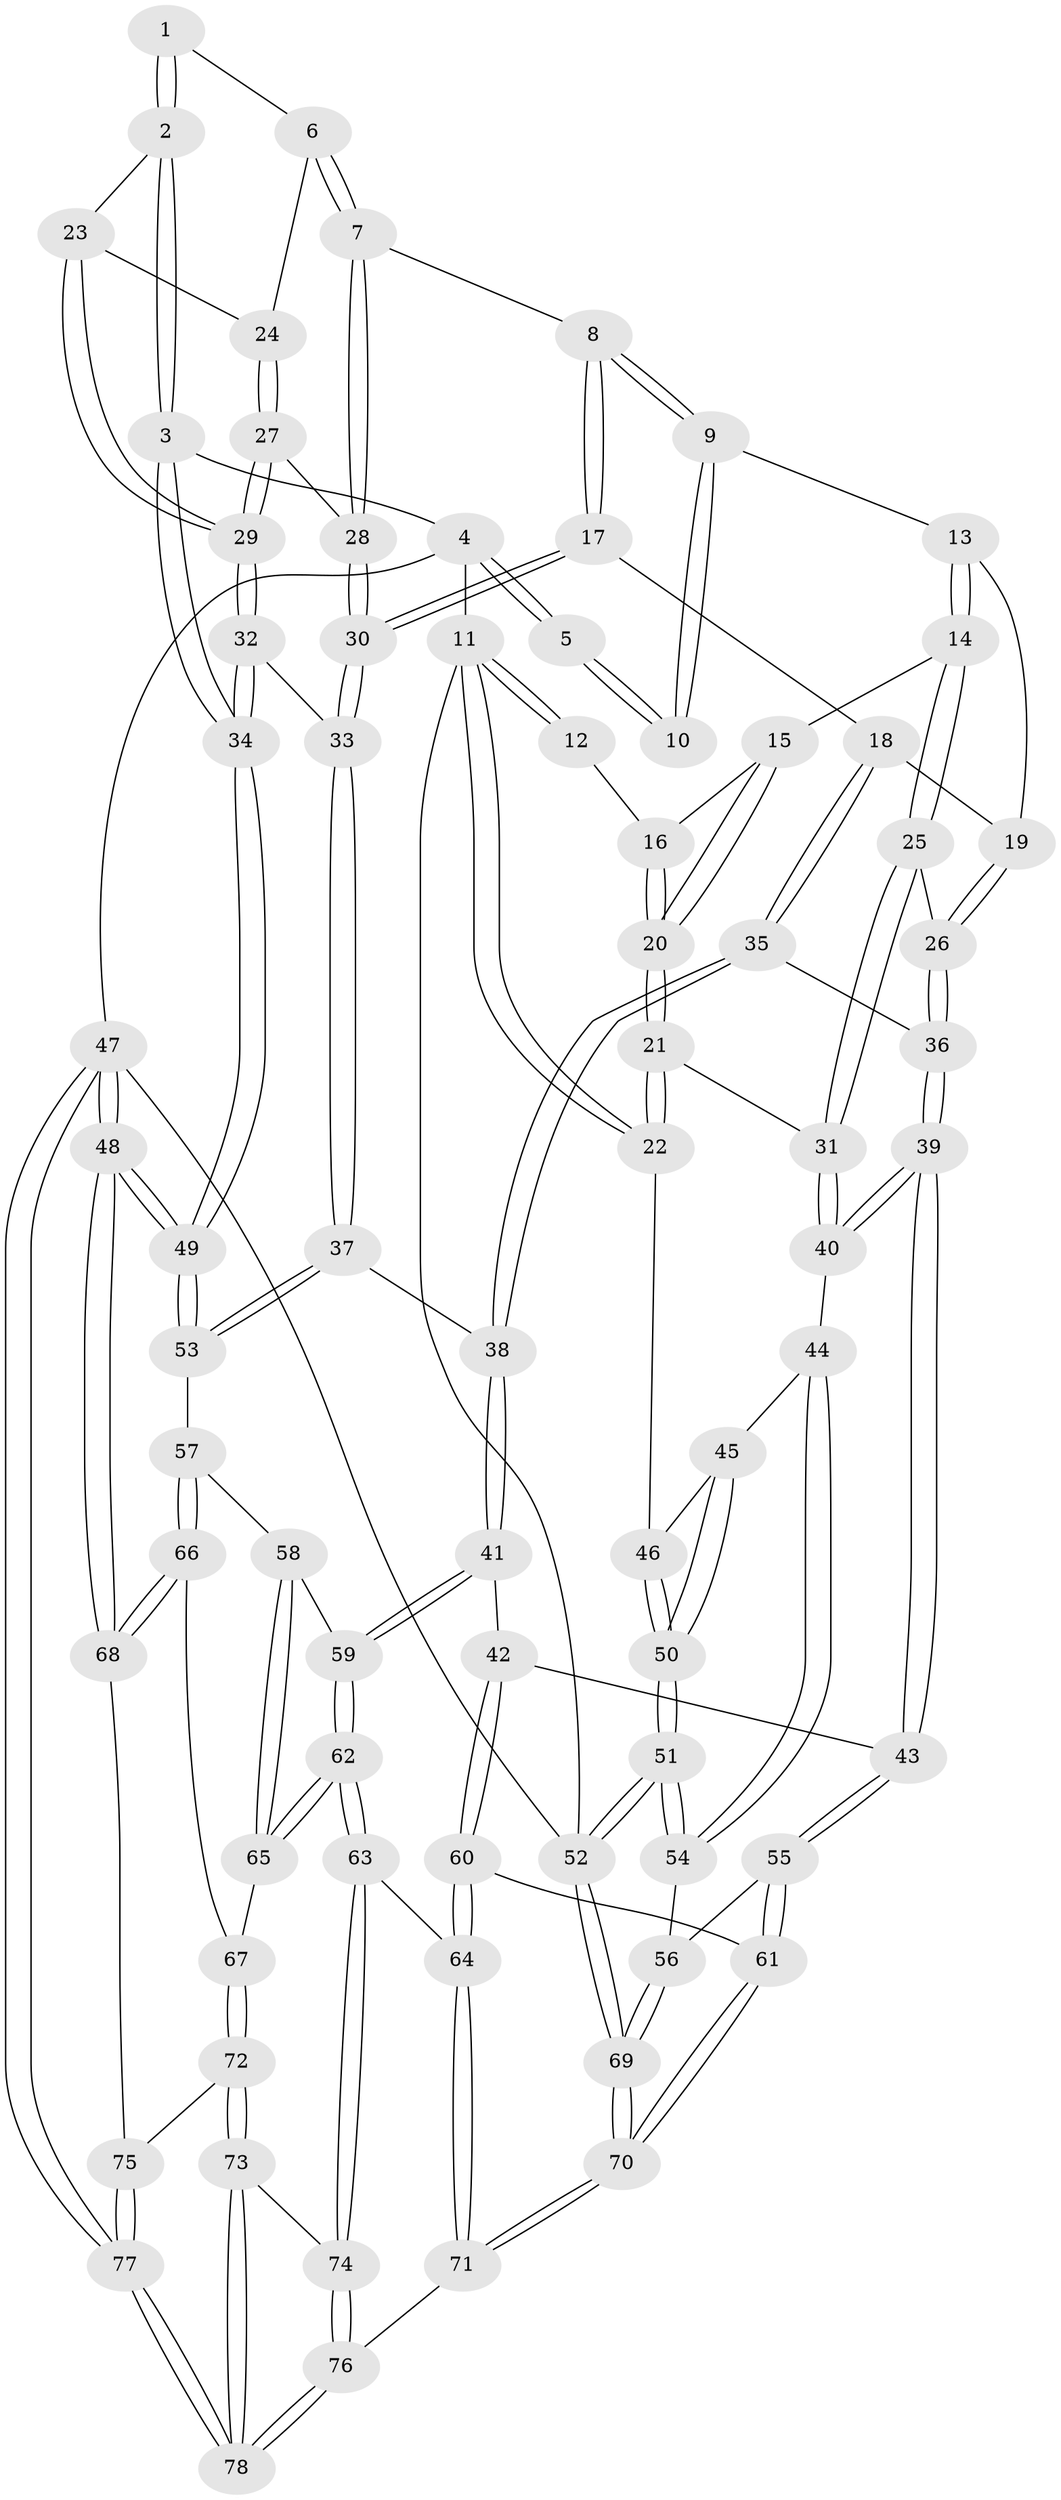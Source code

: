 // Generated by graph-tools (version 1.1) at 2025/00/03/09/25 05:00:21]
// undirected, 78 vertices, 192 edges
graph export_dot {
graph [start="1"]
  node [color=gray90,style=filled];
  1 [pos="+0.809839009352432+0.07350822113088144"];
  2 [pos="+1+0"];
  3 [pos="+1+0"];
  4 [pos="+1+0"];
  5 [pos="+0.6586893339636952+0"];
  6 [pos="+0.8082377556564679+0.1270534225385743"];
  7 [pos="+0.707414263958371+0.14313813500458136"];
  8 [pos="+0.6779862641773364+0.1386704737533472"];
  9 [pos="+0.5740902045265784+0"];
  10 [pos="+0.5757537122267292+0"];
  11 [pos="+0+0"];
  12 [pos="+0.16830974159494114+0"];
  13 [pos="+0.550591554501828+0"];
  14 [pos="+0.26573345673316473+0.1474427895505994"];
  15 [pos="+0.24692192389027723+0.11970097640756777"];
  16 [pos="+0.19193981771667717+0.024701079587298405"];
  17 [pos="+0.637456627018858+0.24043275624030863"];
  18 [pos="+0.621439871933235+0.2413253365794508"];
  19 [pos="+0.4749034815999634+0.12455117097333357"];
  20 [pos="+0+0.2006718108925924"];
  21 [pos="+0+0.21332922901065351"];
  22 [pos="+0+0.193903901627425"];
  23 [pos="+0.994439925232073+0.08953103682100642"];
  24 [pos="+0.8576768585135054+0.14591653122274184"];
  25 [pos="+0.27305583720626686+0.178767009749314"];
  26 [pos="+0.3748884614684773+0.25247064853179146"];
  27 [pos="+0.8346886055063466+0.24875052596731717"];
  28 [pos="+0.8168044915362581+0.2466358522752716"];
  29 [pos="+0.9009874041849182+0.3281819731918204"];
  30 [pos="+0.673921837646573+0.3047379153462949"];
  31 [pos="+0.09697156697932327+0.2934733647876719"];
  32 [pos="+0.9099557247365574+0.36060679106175836"];
  33 [pos="+0.6964340815451937+0.43782579148560663"];
  34 [pos="+1+0.5070792143805204"];
  35 [pos="+0.44814367815403033+0.30197705529697705"];
  36 [pos="+0.37577277095695943+0.2546461144922504"];
  37 [pos="+0.6891843863007087+0.451495888274299"];
  38 [pos="+0.5253899001149366+0.5003410787206054"];
  39 [pos="+0.2434222169984838+0.4670311710304424"];
  40 [pos="+0.16663350870557933+0.45757411442199497"];
  41 [pos="+0.49421863162500485+0.5411908811906949"];
  42 [pos="+0.4475472316040997+0.5548964709961477"];
  43 [pos="+0.2921717763704957+0.5118713155910309"];
  44 [pos="+0.16463140093221154+0.459336468605354"];
  45 [pos="+0.1025675622913388+0.4617600062049475"];
  46 [pos="+0+0.3060160103160133"];
  47 [pos="+1+1"];
  48 [pos="+1+0.8122568556525913"];
  49 [pos="+1+0.5122225789669689"];
  50 [pos="+0+0.5227694472748459"];
  51 [pos="+0+0.7081048317322712"];
  52 [pos="+0+1"];
  53 [pos="+0.7529941554440425+0.5530701190325127"];
  54 [pos="+0.0764968805016124+0.6327996949154717"];
  55 [pos="+0.23408072995831836+0.7076745234457092"];
  56 [pos="+0.15514930855852307+0.6990142051947517"];
  57 [pos="+0.7596038816480337+0.648035682896079"];
  58 [pos="+0.6966603277114631+0.6718405519681926"];
  59 [pos="+0.5008900113452938+0.5532426065139163"];
  60 [pos="+0.3765835896880145+0.7226815127259988"];
  61 [pos="+0.2710619264139607+0.7428781001002345"];
  62 [pos="+0.5750052694623814+0.7612454672502326"];
  63 [pos="+0.5490585078470507+0.7836912371197796"];
  64 [pos="+0.4193599345049752+0.773700144897765"];
  65 [pos="+0.5938469401622055+0.7625763881675753"];
  66 [pos="+0.8261955391054769+0.7210342921375079"];
  67 [pos="+0.6336495938826172+0.7922051729383814"];
  68 [pos="+0.8582988353593842+0.7466706641887592"];
  69 [pos="+0+1"];
  70 [pos="+0.2195829586322527+1"];
  71 [pos="+0.33207511210566415+1"];
  72 [pos="+0.7004138361554668+0.8741887544157665"];
  73 [pos="+0.6999862637316092+0.8766329611792599"];
  74 [pos="+0.5044161283051337+1"];
  75 [pos="+0.76667490191174+0.8330161059591416"];
  76 [pos="+0.44774141085555574+1"];
  77 [pos="+1+1"];
  78 [pos="+0.9698656371346432+1"];
  1 -- 2;
  1 -- 2;
  1 -- 6;
  2 -- 3;
  2 -- 3;
  2 -- 23;
  3 -- 4;
  3 -- 34;
  3 -- 34;
  4 -- 5;
  4 -- 5;
  4 -- 11;
  4 -- 47;
  5 -- 10;
  5 -- 10;
  6 -- 7;
  6 -- 7;
  6 -- 24;
  7 -- 8;
  7 -- 28;
  7 -- 28;
  8 -- 9;
  8 -- 9;
  8 -- 17;
  8 -- 17;
  9 -- 10;
  9 -- 10;
  9 -- 13;
  11 -- 12;
  11 -- 12;
  11 -- 22;
  11 -- 22;
  11 -- 52;
  12 -- 16;
  13 -- 14;
  13 -- 14;
  13 -- 19;
  14 -- 15;
  14 -- 25;
  14 -- 25;
  15 -- 16;
  15 -- 20;
  15 -- 20;
  16 -- 20;
  16 -- 20;
  17 -- 18;
  17 -- 30;
  17 -- 30;
  18 -- 19;
  18 -- 35;
  18 -- 35;
  19 -- 26;
  19 -- 26;
  20 -- 21;
  20 -- 21;
  21 -- 22;
  21 -- 22;
  21 -- 31;
  22 -- 46;
  23 -- 24;
  23 -- 29;
  23 -- 29;
  24 -- 27;
  24 -- 27;
  25 -- 26;
  25 -- 31;
  25 -- 31;
  26 -- 36;
  26 -- 36;
  27 -- 28;
  27 -- 29;
  27 -- 29;
  28 -- 30;
  28 -- 30;
  29 -- 32;
  29 -- 32;
  30 -- 33;
  30 -- 33;
  31 -- 40;
  31 -- 40;
  32 -- 33;
  32 -- 34;
  32 -- 34;
  33 -- 37;
  33 -- 37;
  34 -- 49;
  34 -- 49;
  35 -- 36;
  35 -- 38;
  35 -- 38;
  36 -- 39;
  36 -- 39;
  37 -- 38;
  37 -- 53;
  37 -- 53;
  38 -- 41;
  38 -- 41;
  39 -- 40;
  39 -- 40;
  39 -- 43;
  39 -- 43;
  40 -- 44;
  41 -- 42;
  41 -- 59;
  41 -- 59;
  42 -- 43;
  42 -- 60;
  42 -- 60;
  43 -- 55;
  43 -- 55;
  44 -- 45;
  44 -- 54;
  44 -- 54;
  45 -- 46;
  45 -- 50;
  45 -- 50;
  46 -- 50;
  46 -- 50;
  47 -- 48;
  47 -- 48;
  47 -- 77;
  47 -- 77;
  47 -- 52;
  48 -- 49;
  48 -- 49;
  48 -- 68;
  48 -- 68;
  49 -- 53;
  49 -- 53;
  50 -- 51;
  50 -- 51;
  51 -- 52;
  51 -- 52;
  51 -- 54;
  51 -- 54;
  52 -- 69;
  52 -- 69;
  53 -- 57;
  54 -- 56;
  55 -- 56;
  55 -- 61;
  55 -- 61;
  56 -- 69;
  56 -- 69;
  57 -- 58;
  57 -- 66;
  57 -- 66;
  58 -- 59;
  58 -- 65;
  58 -- 65;
  59 -- 62;
  59 -- 62;
  60 -- 61;
  60 -- 64;
  60 -- 64;
  61 -- 70;
  61 -- 70;
  62 -- 63;
  62 -- 63;
  62 -- 65;
  62 -- 65;
  63 -- 64;
  63 -- 74;
  63 -- 74;
  64 -- 71;
  64 -- 71;
  65 -- 67;
  66 -- 67;
  66 -- 68;
  66 -- 68;
  67 -- 72;
  67 -- 72;
  68 -- 75;
  69 -- 70;
  69 -- 70;
  70 -- 71;
  70 -- 71;
  71 -- 76;
  72 -- 73;
  72 -- 73;
  72 -- 75;
  73 -- 74;
  73 -- 78;
  73 -- 78;
  74 -- 76;
  74 -- 76;
  75 -- 77;
  75 -- 77;
  76 -- 78;
  76 -- 78;
  77 -- 78;
  77 -- 78;
}
